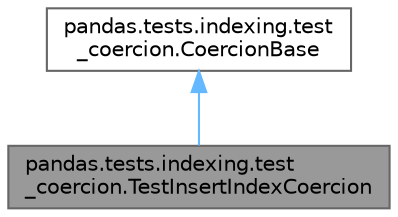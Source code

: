 digraph "pandas.tests.indexing.test_coercion.TestInsertIndexCoercion"
{
 // LATEX_PDF_SIZE
  bgcolor="transparent";
  edge [fontname=Helvetica,fontsize=10,labelfontname=Helvetica,labelfontsize=10];
  node [fontname=Helvetica,fontsize=10,shape=box,height=0.2,width=0.4];
  Node1 [id="Node000001",label="pandas.tests.indexing.test\l_coercion.TestInsertIndexCoercion",height=0.2,width=0.4,color="gray40", fillcolor="grey60", style="filled", fontcolor="black",tooltip=" "];
  Node2 -> Node1 [id="edge2_Node000001_Node000002",dir="back",color="steelblue1",style="solid",tooltip=" "];
  Node2 [id="Node000002",label="pandas.tests.indexing.test\l_coercion.CoercionBase",height=0.2,width=0.4,color="gray40", fillcolor="white", style="filled",URL="$classpandas_1_1tests_1_1indexing_1_1test__coercion_1_1CoercionBase.html",tooltip=" "];
}
